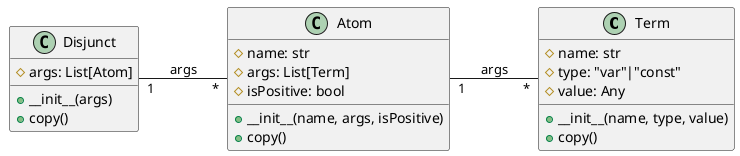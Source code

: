 @startuml

left to right direction

class Term {
    # name: str
    # type: "var"|"const"
    # value: Any
    +__init__(name, type, value)
    +copy()
}

class Atom {
    # name: str
    # args: List[Term]
    # isPositive: bool
    +__init__(name, args, isPositive)
    +copy()
}

class Disjunct {
    # args: List[Atom]
    +__init__(args)
    +copy()
}

Atom "1" -- "*" Term : args
Disjunct "1" -- "*" Atom : args

@enduml